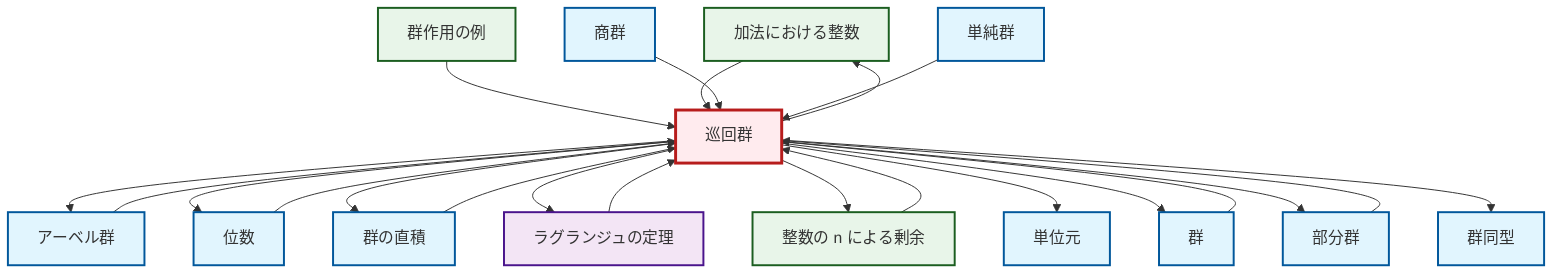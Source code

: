 graph TD
    classDef definition fill:#e1f5fe,stroke:#01579b,stroke-width:2px
    classDef theorem fill:#f3e5f5,stroke:#4a148c,stroke-width:2px
    classDef axiom fill:#fff3e0,stroke:#e65100,stroke-width:2px
    classDef example fill:#e8f5e9,stroke:#1b5e20,stroke-width:2px
    classDef current fill:#ffebee,stroke:#b71c1c,stroke-width:3px
    ex-integers-addition["加法における整数"]:::example
    ex-quotient-integers-mod-n["整数の n による剰余"]:::example
    def-isomorphism["群同型"]:::definition
    def-order["位数"]:::definition
    def-quotient-group["商群"]:::definition
    ex-group-action-examples["群作用の例"]:::example
    def-subgroup["部分群"]:::definition
    def-identity-element["単位元"]:::definition
    def-abelian-group["アーベル群"]:::definition
    def-simple-group["単純群"]:::definition
    def-group["群"]:::definition
    thm-lagrange["ラグランジュの定理"]:::theorem
    def-direct-product["群の直積"]:::definition
    def-cyclic-group["巡回群"]:::definition
    ex-quotient-integers-mod-n --> def-cyclic-group
    def-cyclic-group --> def-abelian-group
    def-group --> def-cyclic-group
    def-cyclic-group --> def-order
    ex-group-action-examples --> def-cyclic-group
    def-cyclic-group --> def-direct-product
    ex-integers-addition --> def-cyclic-group
    def-quotient-group --> def-cyclic-group
    def-cyclic-group --> thm-lagrange
    def-cyclic-group --> ex-quotient-integers-mod-n
    def-cyclic-group --> def-identity-element
    thm-lagrange --> def-cyclic-group
    def-cyclic-group --> def-group
    def-cyclic-group --> def-subgroup
    def-cyclic-group --> def-isomorphism
    def-order --> def-cyclic-group
    def-simple-group --> def-cyclic-group
    def-cyclic-group --> ex-integers-addition
    def-direct-product --> def-cyclic-group
    def-subgroup --> def-cyclic-group
    def-abelian-group --> def-cyclic-group
    class def-cyclic-group current